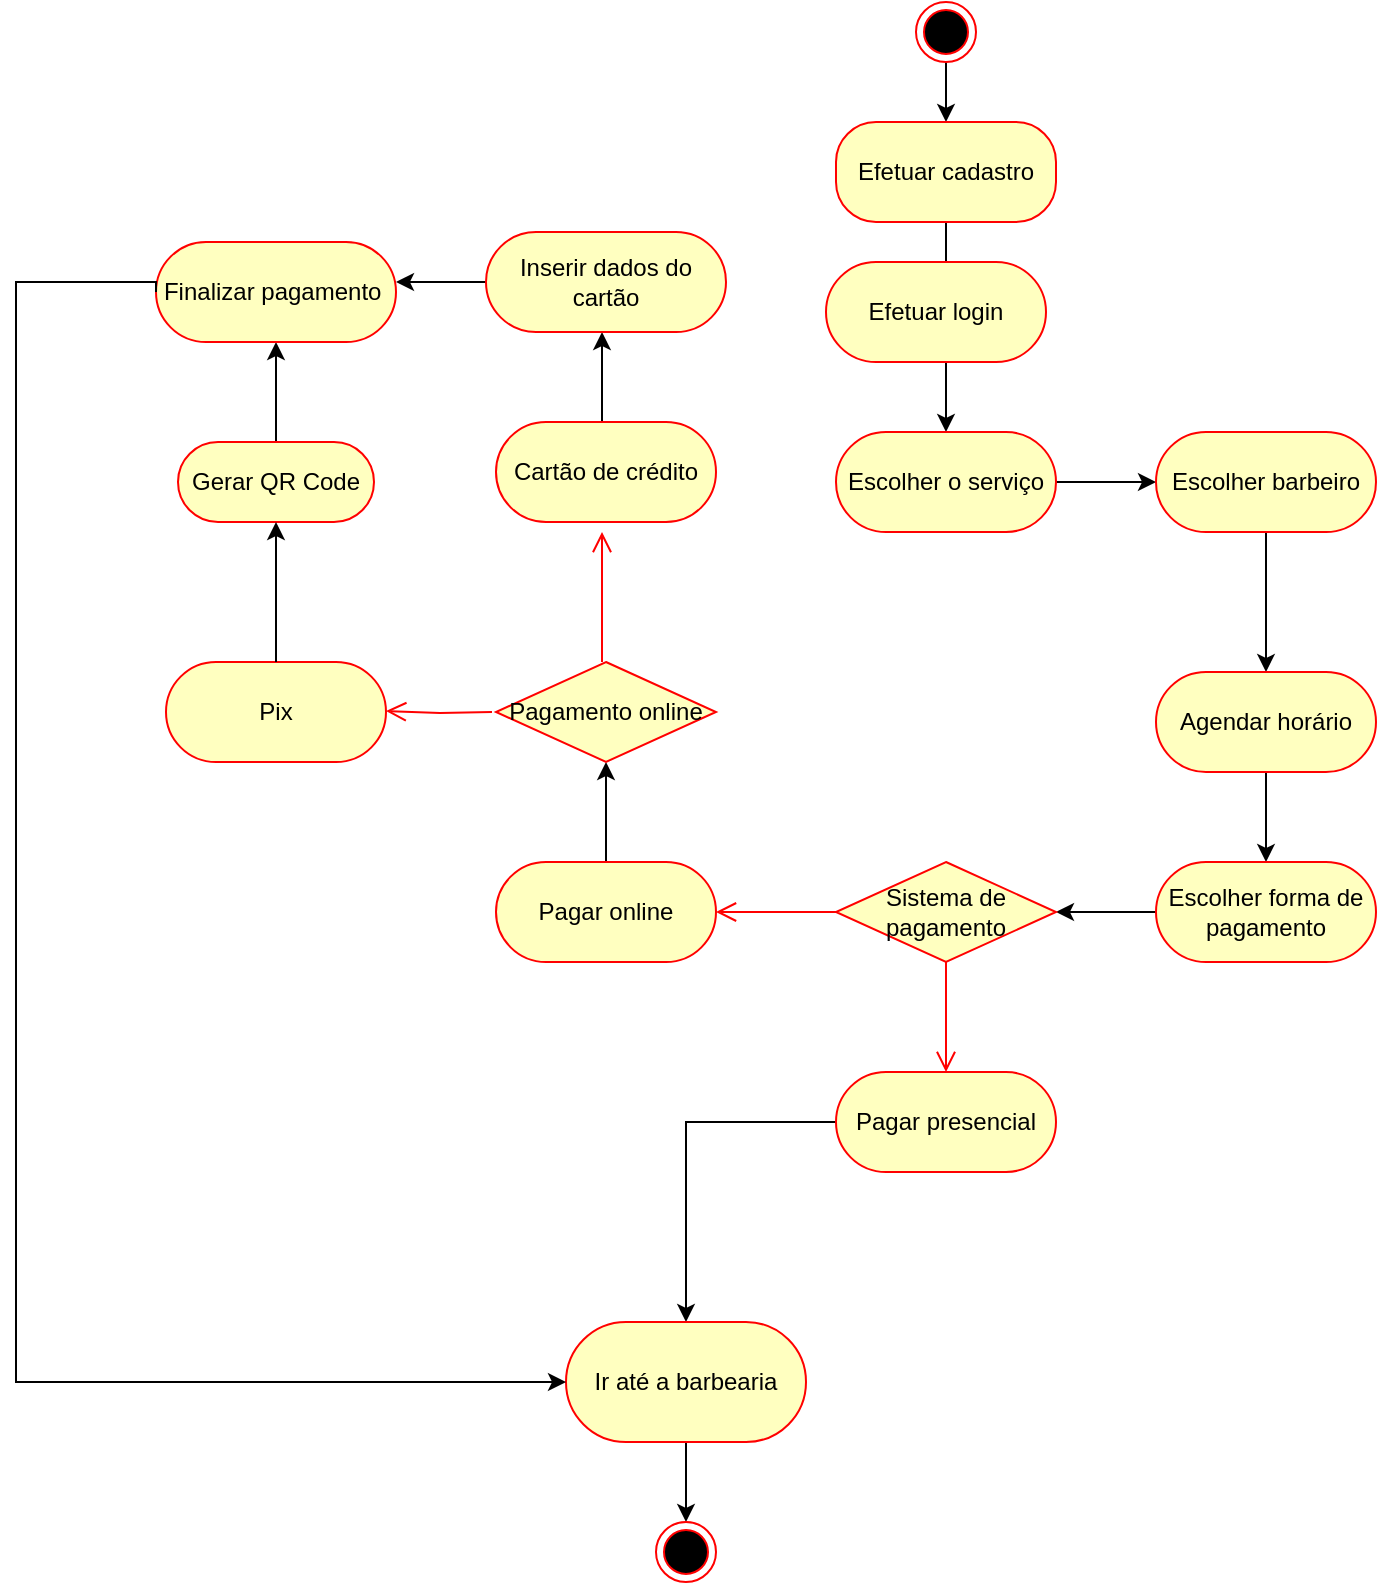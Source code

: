 <mxfile version="21.8.2" type="github">
  <diagram name="Página-1" id="94VLCZR-t0NLoBn5W96w">
    <mxGraphModel dx="926" dy="826" grid="1" gridSize="10" guides="1" tooltips="1" connect="1" arrows="1" fold="1" page="1" pageScale="1" pageWidth="827" pageHeight="1169" math="0" shadow="0">
      <root>
        <mxCell id="0" />
        <mxCell id="1" parent="0" />
        <mxCell id="5iqkQmTXUMxNZ7vLTaEJ-6" value="" style="edgeStyle=orthogonalEdgeStyle;rounded=0;orthogonalLoop=1;jettySize=auto;html=1;" edge="1" parent="1" source="5iqkQmTXUMxNZ7vLTaEJ-1" target="5iqkQmTXUMxNZ7vLTaEJ-2">
          <mxGeometry relative="1" as="geometry" />
        </mxCell>
        <mxCell id="5iqkQmTXUMxNZ7vLTaEJ-1" value="" style="ellipse;html=1;shape=endState;fillColor=#000000;strokeColor=#ff0000;" vertex="1" parent="1">
          <mxGeometry x="520" width="30" height="30" as="geometry" />
        </mxCell>
        <mxCell id="5iqkQmTXUMxNZ7vLTaEJ-13" value="" style="edgeStyle=orthogonalEdgeStyle;rounded=0;orthogonalLoop=1;jettySize=auto;html=1;" edge="1" parent="1" source="5iqkQmTXUMxNZ7vLTaEJ-2" target="5iqkQmTXUMxNZ7vLTaEJ-8">
          <mxGeometry relative="1" as="geometry" />
        </mxCell>
        <mxCell id="5iqkQmTXUMxNZ7vLTaEJ-2" value="Efetuar cadastro" style="rounded=1;whiteSpace=wrap;html=1;arcSize=40;fontColor=#000000;fillColor=#ffffc0;strokeColor=#ff0000;" vertex="1" parent="1">
          <mxGeometry x="480" y="60" width="110" height="50" as="geometry" />
        </mxCell>
        <mxCell id="5iqkQmTXUMxNZ7vLTaEJ-7" value="Efetuar login" style="rounded=1;whiteSpace=wrap;html=1;arcSize=50;fontColor=#000000;fillColor=#ffffc0;strokeColor=#ff0000;" vertex="1" parent="1">
          <mxGeometry x="475" y="130" width="110" height="50" as="geometry" />
        </mxCell>
        <mxCell id="5iqkQmTXUMxNZ7vLTaEJ-14" value="" style="edgeStyle=orthogonalEdgeStyle;rounded=0;orthogonalLoop=1;jettySize=auto;html=1;" edge="1" parent="1" source="5iqkQmTXUMxNZ7vLTaEJ-8" target="5iqkQmTXUMxNZ7vLTaEJ-10">
          <mxGeometry relative="1" as="geometry" />
        </mxCell>
        <mxCell id="5iqkQmTXUMxNZ7vLTaEJ-8" value="Escolher o serviço" style="rounded=1;whiteSpace=wrap;html=1;arcSize=50;fontColor=#000000;fillColor=#ffffc0;strokeColor=#ff0000;" vertex="1" parent="1">
          <mxGeometry x="480" y="215" width="110" height="50" as="geometry" />
        </mxCell>
        <mxCell id="5iqkQmTXUMxNZ7vLTaEJ-15" value="" style="edgeStyle=orthogonalEdgeStyle;rounded=0;orthogonalLoop=1;jettySize=auto;html=1;" edge="1" parent="1" source="5iqkQmTXUMxNZ7vLTaEJ-10" target="5iqkQmTXUMxNZ7vLTaEJ-11">
          <mxGeometry relative="1" as="geometry" />
        </mxCell>
        <mxCell id="5iqkQmTXUMxNZ7vLTaEJ-10" value="Escolher barbeiro" style="rounded=1;whiteSpace=wrap;html=1;arcSize=50;fontColor=#000000;fillColor=#ffffc0;strokeColor=#ff0000;" vertex="1" parent="1">
          <mxGeometry x="640" y="215" width="110" height="50" as="geometry" />
        </mxCell>
        <mxCell id="5iqkQmTXUMxNZ7vLTaEJ-32" value="" style="edgeStyle=orthogonalEdgeStyle;rounded=0;orthogonalLoop=1;jettySize=auto;html=1;" edge="1" parent="1" source="5iqkQmTXUMxNZ7vLTaEJ-11" target="5iqkQmTXUMxNZ7vLTaEJ-16">
          <mxGeometry relative="1" as="geometry" />
        </mxCell>
        <mxCell id="5iqkQmTXUMxNZ7vLTaEJ-11" value="Agendar horário" style="rounded=1;whiteSpace=wrap;html=1;arcSize=50;fontColor=#000000;fillColor=#ffffc0;strokeColor=#ff0000;" vertex="1" parent="1">
          <mxGeometry x="640" y="335" width="110" height="50" as="geometry" />
        </mxCell>
        <mxCell id="5iqkQmTXUMxNZ7vLTaEJ-12" style="edgeStyle=orthogonalEdgeStyle;rounded=0;orthogonalLoop=1;jettySize=auto;html=1;exitX=0.5;exitY=1;exitDx=0;exitDy=0;" edge="1" parent="1" source="5iqkQmTXUMxNZ7vLTaEJ-11" target="5iqkQmTXUMxNZ7vLTaEJ-11">
          <mxGeometry relative="1" as="geometry" />
        </mxCell>
        <mxCell id="5iqkQmTXUMxNZ7vLTaEJ-20" value="" style="edgeStyle=orthogonalEdgeStyle;rounded=0;orthogonalLoop=1;jettySize=auto;html=1;" edge="1" parent="1" source="5iqkQmTXUMxNZ7vLTaEJ-16" target="5iqkQmTXUMxNZ7vLTaEJ-17">
          <mxGeometry relative="1" as="geometry" />
        </mxCell>
        <mxCell id="5iqkQmTXUMxNZ7vLTaEJ-16" value="Escolher forma de pagamento" style="rounded=1;whiteSpace=wrap;html=1;arcSize=50;fontColor=#000000;fillColor=#ffffc0;strokeColor=#ff0000;" vertex="1" parent="1">
          <mxGeometry x="640" y="430" width="110" height="50" as="geometry" />
        </mxCell>
        <mxCell id="5iqkQmTXUMxNZ7vLTaEJ-17" value="Sistema de pagamento" style="rhombus;whiteSpace=wrap;html=1;fontColor=#000000;fillColor=#ffffc0;strokeColor=#ff0000;" vertex="1" parent="1">
          <mxGeometry x="480" y="430" width="110" height="50" as="geometry" />
        </mxCell>
        <mxCell id="5iqkQmTXUMxNZ7vLTaEJ-51" value="" style="edgeStyle=orthogonalEdgeStyle;rounded=0;orthogonalLoop=1;jettySize=auto;html=1;" edge="1" parent="1" source="5iqkQmTXUMxNZ7vLTaEJ-23" target="5iqkQmTXUMxNZ7vLTaEJ-50">
          <mxGeometry relative="1" as="geometry" />
        </mxCell>
        <mxCell id="5iqkQmTXUMxNZ7vLTaEJ-23" value="Pagar presencial" style="rounded=1;whiteSpace=wrap;html=1;arcSize=50;fontColor=#000000;fillColor=#ffffc0;strokeColor=#ff0000;" vertex="1" parent="1">
          <mxGeometry x="480" y="535" width="110" height="50" as="geometry" />
        </mxCell>
        <mxCell id="5iqkQmTXUMxNZ7vLTaEJ-29" value="" style="edgeStyle=orthogonalEdgeStyle;html=1;align=left;verticalAlign=top;endArrow=open;endSize=8;strokeColor=#ff0000;rounded=0;exitX=0.5;exitY=1;exitDx=0;exitDy=0;entryX=0.5;entryY=0;entryDx=0;entryDy=0;" edge="1" parent="1" source="5iqkQmTXUMxNZ7vLTaEJ-17" target="5iqkQmTXUMxNZ7vLTaEJ-23">
          <mxGeometry x="-1" relative="1" as="geometry">
            <mxPoint x="457" y="550" as="targetPoint" />
            <mxPoint x="457" y="490" as="sourcePoint" />
          </mxGeometry>
        </mxCell>
        <mxCell id="5iqkQmTXUMxNZ7vLTaEJ-30" value="" style="edgeStyle=orthogonalEdgeStyle;html=1;align=left;verticalAlign=top;endArrow=open;endSize=8;strokeColor=#ff0000;rounded=0;exitX=0;exitY=0.5;exitDx=0;exitDy=0;entryX=1;entryY=0.5;entryDx=0;entryDy=0;" edge="1" parent="1" source="5iqkQmTXUMxNZ7vLTaEJ-17" target="5iqkQmTXUMxNZ7vLTaEJ-31">
          <mxGeometry x="-1" relative="1" as="geometry">
            <mxPoint x="330" y="460" as="targetPoint" />
            <mxPoint x="330" y="400" as="sourcePoint" />
          </mxGeometry>
        </mxCell>
        <mxCell id="5iqkQmTXUMxNZ7vLTaEJ-34" value="" style="edgeStyle=orthogonalEdgeStyle;rounded=0;orthogonalLoop=1;jettySize=auto;html=1;" edge="1" parent="1" source="5iqkQmTXUMxNZ7vLTaEJ-31" target="5iqkQmTXUMxNZ7vLTaEJ-33">
          <mxGeometry relative="1" as="geometry" />
        </mxCell>
        <mxCell id="5iqkQmTXUMxNZ7vLTaEJ-31" value="Pagar online" style="rounded=1;whiteSpace=wrap;html=1;arcSize=50;fontColor=#000000;fillColor=#ffffc0;strokeColor=#ff0000;" vertex="1" parent="1">
          <mxGeometry x="310" y="430" width="110" height="50" as="geometry" />
        </mxCell>
        <mxCell id="5iqkQmTXUMxNZ7vLTaEJ-33" value="Pagamento online" style="rhombus;whiteSpace=wrap;html=1;fontColor=#000000;fillColor=#ffffc0;strokeColor=#ff0000;" vertex="1" parent="1">
          <mxGeometry x="310" y="330" width="110" height="50" as="geometry" />
        </mxCell>
        <mxCell id="5iqkQmTXUMxNZ7vLTaEJ-36" value="Pix" style="rounded=1;whiteSpace=wrap;html=1;arcSize=50;fontColor=#000000;fillColor=#ffffc0;strokeColor=#ff0000;" vertex="1" parent="1">
          <mxGeometry x="145" y="330" width="110" height="50" as="geometry" />
        </mxCell>
        <mxCell id="5iqkQmTXUMxNZ7vLTaEJ-44" value="" style="edgeStyle=orthogonalEdgeStyle;rounded=0;orthogonalLoop=1;jettySize=auto;html=1;" edge="1" parent="1">
          <mxGeometry relative="1" as="geometry">
            <mxPoint x="363" y="215" as="sourcePoint" />
            <mxPoint x="363" y="165" as="targetPoint" />
          </mxGeometry>
        </mxCell>
        <mxCell id="5iqkQmTXUMxNZ7vLTaEJ-38" value="Cartão de crédito" style="rounded=1;whiteSpace=wrap;html=1;arcSize=50;fontColor=#000000;fillColor=#ffffc0;strokeColor=#ff0000;" vertex="1" parent="1">
          <mxGeometry x="310" y="210" width="110" height="50" as="geometry" />
        </mxCell>
        <mxCell id="5iqkQmTXUMxNZ7vLTaEJ-39" value="" style="edgeStyle=orthogonalEdgeStyle;html=1;align=left;verticalAlign=top;endArrow=open;endSize=8;strokeColor=#ff0000;rounded=0;exitX=0.5;exitY=0;exitDx=0;exitDy=0;entryX=0.5;entryY=1;entryDx=0;entryDy=0;" edge="1" parent="1">
          <mxGeometry x="-1" relative="1" as="geometry">
            <mxPoint x="363" y="265" as="targetPoint" />
            <mxPoint x="363" y="330" as="sourcePoint" />
          </mxGeometry>
        </mxCell>
        <mxCell id="5iqkQmTXUMxNZ7vLTaEJ-49" value="" style="edgeStyle=orthogonalEdgeStyle;rounded=0;orthogonalLoop=1;jettySize=auto;html=1;" edge="1" parent="1">
          <mxGeometry relative="1" as="geometry">
            <mxPoint x="308" y="140" as="sourcePoint" />
            <mxPoint x="260" y="140" as="targetPoint" />
          </mxGeometry>
        </mxCell>
        <mxCell id="5iqkQmTXUMxNZ7vLTaEJ-43" value="Inserir dados do cartão" style="whiteSpace=wrap;html=1;fillColor=#ffffc0;strokeColor=#ff0000;fontColor=#000000;rounded=1;arcSize=50;" vertex="1" parent="1">
          <mxGeometry x="305" y="115" width="120" height="50" as="geometry" />
        </mxCell>
        <mxCell id="5iqkQmTXUMxNZ7vLTaEJ-48" value="" style="edgeStyle=orthogonalEdgeStyle;rounded=0;orthogonalLoop=1;jettySize=auto;html=1;" edge="1" parent="1">
          <mxGeometry relative="1" as="geometry">
            <mxPoint x="200" y="220" as="sourcePoint" />
            <mxPoint x="200" y="170" as="targetPoint" />
          </mxGeometry>
        </mxCell>
        <mxCell id="5iqkQmTXUMxNZ7vLTaEJ-45" value="Gerar QR Code" style="whiteSpace=wrap;html=1;fillColor=#ffffc0;strokeColor=#ff0000;fontColor=#000000;rounded=1;arcSize=50;" vertex="1" parent="1">
          <mxGeometry x="151" y="220" width="98" height="40" as="geometry" />
        </mxCell>
        <mxCell id="5iqkQmTXUMxNZ7vLTaEJ-47" value="Finalizar pagamento&amp;nbsp;" style="whiteSpace=wrap;html=1;fillColor=#ffffc0;strokeColor=#ff0000;fontColor=#000000;rounded=1;arcSize=50;" vertex="1" parent="1">
          <mxGeometry x="140" y="120" width="120" height="50" as="geometry" />
        </mxCell>
        <mxCell id="5iqkQmTXUMxNZ7vLTaEJ-60" value="" style="edgeStyle=orthogonalEdgeStyle;rounded=0;orthogonalLoop=1;jettySize=auto;html=1;" edge="1" parent="1" source="5iqkQmTXUMxNZ7vLTaEJ-50" target="5iqkQmTXUMxNZ7vLTaEJ-52">
          <mxGeometry relative="1" as="geometry" />
        </mxCell>
        <mxCell id="5iqkQmTXUMxNZ7vLTaEJ-50" value="Ir até a barbearia" style="rounded=1;whiteSpace=wrap;html=1;fillColor=#ffffc0;strokeColor=#ff0000;fontColor=#000000;arcSize=50;" vertex="1" parent="1">
          <mxGeometry x="345" y="660" width="120" height="60" as="geometry" />
        </mxCell>
        <mxCell id="5iqkQmTXUMxNZ7vLTaEJ-52" value="" style="ellipse;html=1;shape=endState;fillColor=#000000;strokeColor=#ff0000;" vertex="1" parent="1">
          <mxGeometry x="390" y="760" width="30" height="30" as="geometry" />
        </mxCell>
        <mxCell id="5iqkQmTXUMxNZ7vLTaEJ-55" value="" style="edgeStyle=orthogonalEdgeStyle;html=1;align=left;verticalAlign=top;endArrow=open;endSize=8;strokeColor=#ff0000;rounded=0;entryX=1;entryY=0.5;entryDx=0;entryDy=0;" edge="1" parent="1">
          <mxGeometry x="-1" relative="1" as="geometry">
            <mxPoint x="255" y="354.5" as="targetPoint" />
            <mxPoint x="308" y="355" as="sourcePoint" />
          </mxGeometry>
        </mxCell>
        <mxCell id="5iqkQmTXUMxNZ7vLTaEJ-57" value="" style="edgeStyle=orthogonalEdgeStyle;rounded=0;orthogonalLoop=1;jettySize=auto;html=1;exitX=0.5;exitY=0;exitDx=0;exitDy=0;" edge="1" parent="1">
          <mxGeometry relative="1" as="geometry">
            <mxPoint x="200" y="330" as="sourcePoint" />
            <mxPoint x="200" y="260" as="targetPoint" />
          </mxGeometry>
        </mxCell>
        <mxCell id="5iqkQmTXUMxNZ7vLTaEJ-58" value="" style="edgeStyle=orthogonalEdgeStyle;rounded=0;orthogonalLoop=1;jettySize=auto;html=1;exitX=0;exitY=0.5;exitDx=0;exitDy=0;entryX=0;entryY=0.5;entryDx=0;entryDy=0;" edge="1" parent="1" source="5iqkQmTXUMxNZ7vLTaEJ-47" target="5iqkQmTXUMxNZ7vLTaEJ-50">
          <mxGeometry relative="1" as="geometry">
            <mxPoint x="120" y="190" as="sourcePoint" />
            <mxPoint x="60" y="702" as="targetPoint" />
            <Array as="points">
              <mxPoint x="70" y="140" />
              <mxPoint x="70" y="690" />
            </Array>
          </mxGeometry>
        </mxCell>
      </root>
    </mxGraphModel>
  </diagram>
</mxfile>
